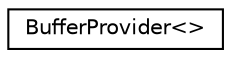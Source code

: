 digraph "Graphical Class Hierarchy"
{
  edge [fontname="Helvetica",fontsize="10",labelfontname="Helvetica",labelfontsize="10"];
  node [fontname="Helvetica",fontsize="10",shape=record];
  rankdir="LR";
  Node0 [label="BufferProvider\<\>",height=0.2,width=0.4,color="black", fillcolor="white", style="filled",URL="$struct_buffer_provider.html"];
}
